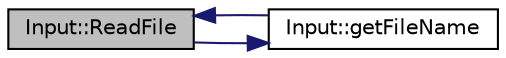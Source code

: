digraph "Input::ReadFile"
{
  edge [fontname="Helvetica",fontsize="10",labelfontname="Helvetica",labelfontsize="10"];
  node [fontname="Helvetica",fontsize="10",shape=record];
  rankdir="LR";
  Node1 [label="Input::ReadFile",height=0.2,width=0.4,color="black", fillcolor="grey75", style="filled", fontcolor="black"];
  Node1 -> Node2 [color="midnightblue",fontsize="10",style="solid"];
  Node2 [label="Input::getFileName",height=0.2,width=0.4,color="black", fillcolor="white", style="filled",URL="$classInput.html#abb4311267ded94768e6df9cb88b179bb"];
  Node2 -> Node1 [color="midnightblue",fontsize="10",style="solid"];
}
